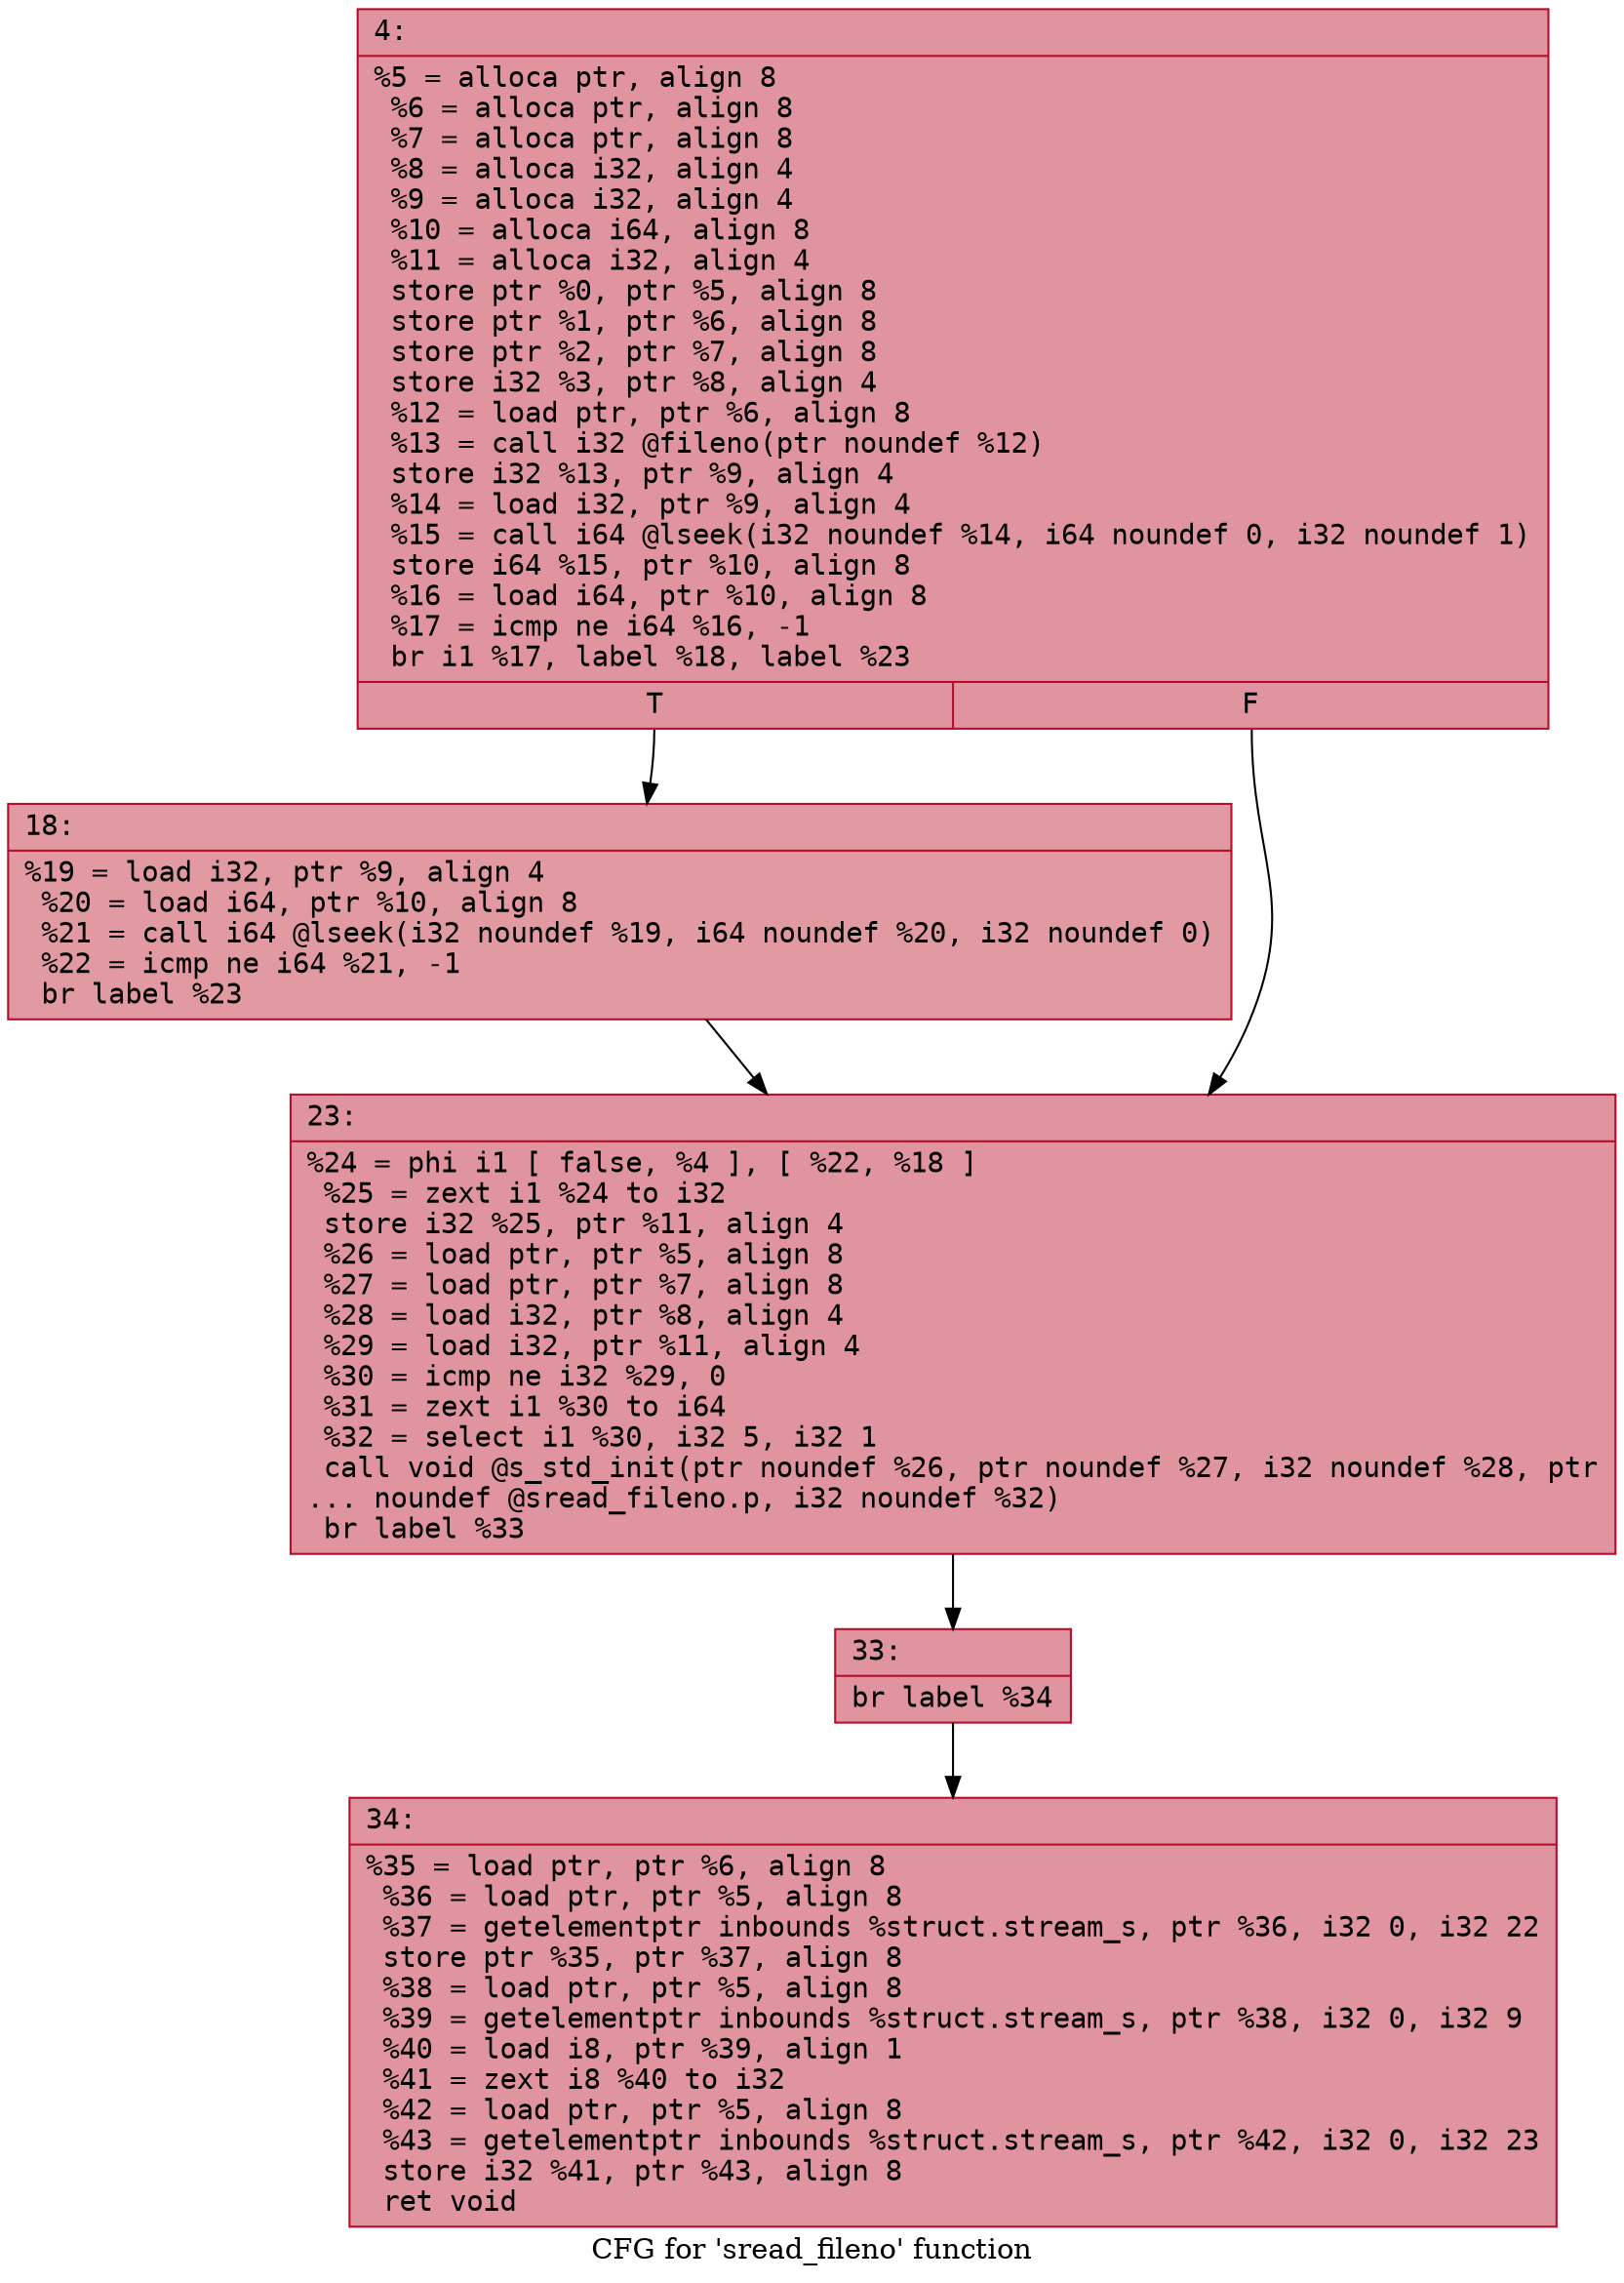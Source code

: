 digraph "CFG for 'sread_fileno' function" {
	label="CFG for 'sread_fileno' function";

	Node0x600003677c50 [shape=record,color="#b70d28ff", style=filled, fillcolor="#b70d2870" fontname="Courier",label="{4:\l|  %5 = alloca ptr, align 8\l  %6 = alloca ptr, align 8\l  %7 = alloca ptr, align 8\l  %8 = alloca i32, align 4\l  %9 = alloca i32, align 4\l  %10 = alloca i64, align 8\l  %11 = alloca i32, align 4\l  store ptr %0, ptr %5, align 8\l  store ptr %1, ptr %6, align 8\l  store ptr %2, ptr %7, align 8\l  store i32 %3, ptr %8, align 4\l  %12 = load ptr, ptr %6, align 8\l  %13 = call i32 @fileno(ptr noundef %12)\l  store i32 %13, ptr %9, align 4\l  %14 = load i32, ptr %9, align 4\l  %15 = call i64 @lseek(i32 noundef %14, i64 noundef 0, i32 noundef 1)\l  store i64 %15, ptr %10, align 8\l  %16 = load i64, ptr %10, align 8\l  %17 = icmp ne i64 %16, -1\l  br i1 %17, label %18, label %23\l|{<s0>T|<s1>F}}"];
	Node0x600003677c50:s0 -> Node0x600003677ca0[tooltip="4 -> 18\nProbability 62.50%" ];
	Node0x600003677c50:s1 -> Node0x600003677cf0[tooltip="4 -> 23\nProbability 37.50%" ];
	Node0x600003677ca0 [shape=record,color="#b70d28ff", style=filled, fillcolor="#bb1b2c70" fontname="Courier",label="{18:\l|  %19 = load i32, ptr %9, align 4\l  %20 = load i64, ptr %10, align 8\l  %21 = call i64 @lseek(i32 noundef %19, i64 noundef %20, i32 noundef 0)\l  %22 = icmp ne i64 %21, -1\l  br label %23\l}"];
	Node0x600003677ca0 -> Node0x600003677cf0[tooltip="18 -> 23\nProbability 100.00%" ];
	Node0x600003677cf0 [shape=record,color="#b70d28ff", style=filled, fillcolor="#b70d2870" fontname="Courier",label="{23:\l|  %24 = phi i1 [ false, %4 ], [ %22, %18 ]\l  %25 = zext i1 %24 to i32\l  store i32 %25, ptr %11, align 4\l  %26 = load ptr, ptr %5, align 8\l  %27 = load ptr, ptr %7, align 8\l  %28 = load i32, ptr %8, align 4\l  %29 = load i32, ptr %11, align 4\l  %30 = icmp ne i32 %29, 0\l  %31 = zext i1 %30 to i64\l  %32 = select i1 %30, i32 5, i32 1\l  call void @s_std_init(ptr noundef %26, ptr noundef %27, i32 noundef %28, ptr\l... noundef @sread_fileno.p, i32 noundef %32)\l  br label %33\l}"];
	Node0x600003677cf0 -> Node0x600003677d40[tooltip="23 -> 33\nProbability 100.00%" ];
	Node0x600003677d40 [shape=record,color="#b70d28ff", style=filled, fillcolor="#b70d2870" fontname="Courier",label="{33:\l|  br label %34\l}"];
	Node0x600003677d40 -> Node0x600003677d90[tooltip="33 -> 34\nProbability 100.00%" ];
	Node0x600003677d90 [shape=record,color="#b70d28ff", style=filled, fillcolor="#b70d2870" fontname="Courier",label="{34:\l|  %35 = load ptr, ptr %6, align 8\l  %36 = load ptr, ptr %5, align 8\l  %37 = getelementptr inbounds %struct.stream_s, ptr %36, i32 0, i32 22\l  store ptr %35, ptr %37, align 8\l  %38 = load ptr, ptr %5, align 8\l  %39 = getelementptr inbounds %struct.stream_s, ptr %38, i32 0, i32 9\l  %40 = load i8, ptr %39, align 1\l  %41 = zext i8 %40 to i32\l  %42 = load ptr, ptr %5, align 8\l  %43 = getelementptr inbounds %struct.stream_s, ptr %42, i32 0, i32 23\l  store i32 %41, ptr %43, align 8\l  ret void\l}"];
}
